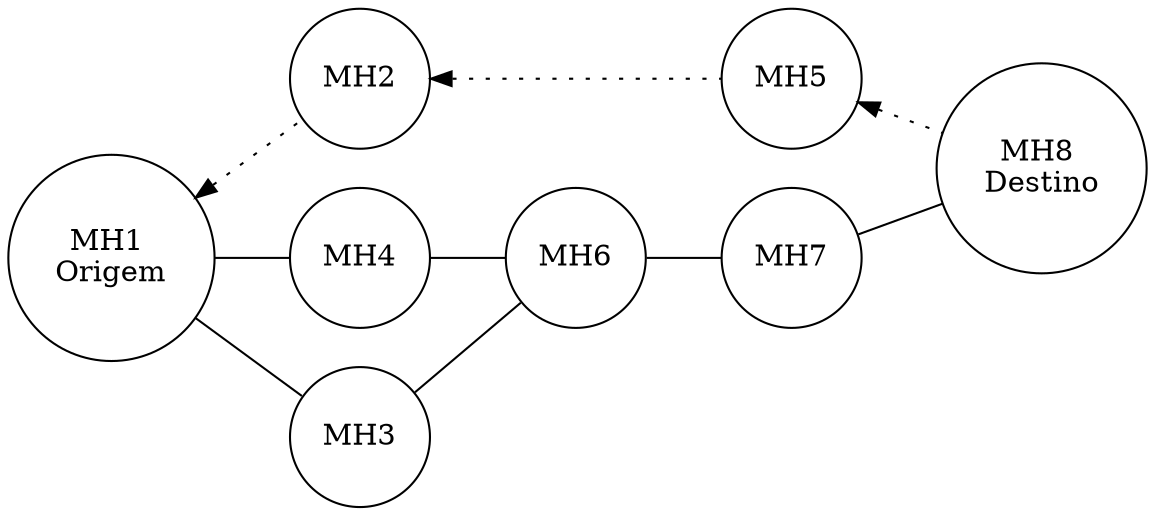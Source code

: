 digraph aodvRREP {
	rankdir=LR;
	edge [fontname=arial,fontsize=11]
	node[color=black,shape=circle,size=8];
	MH1[label="MH1 \nOrigem"]
	MH8[label="MH8 \nDestino"]

	MH1 -> MH2 -> MH5 -> MH8[dir="back",style=dotted];
	MH1 -> MH4 -> MH6 -> MH7 -> MH8[dir=none];
	MH1 -> MH3 -> MH6[dir=none];

}

